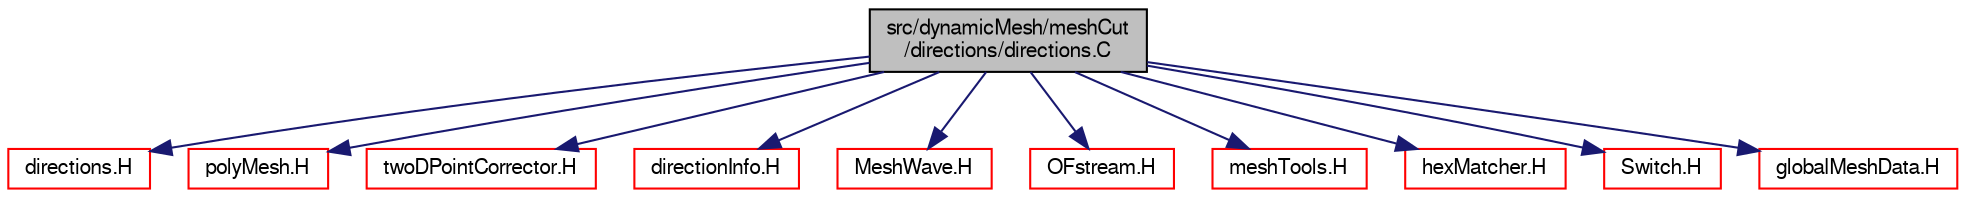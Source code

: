 digraph "src/dynamicMesh/meshCut/directions/directions.C"
{
  bgcolor="transparent";
  edge [fontname="FreeSans",fontsize="10",labelfontname="FreeSans",labelfontsize="10"];
  node [fontname="FreeSans",fontsize="10",shape=record];
  Node0 [label="src/dynamicMesh/meshCut\l/directions/directions.C",height=0.2,width=0.4,color="black", fillcolor="grey75", style="filled", fontcolor="black"];
  Node0 -> Node1 [color="midnightblue",fontsize="10",style="solid",fontname="FreeSans"];
  Node1 [label="directions.H",height=0.2,width=0.4,color="red",URL="$a00491.html"];
  Node0 -> Node88 [color="midnightblue",fontsize="10",style="solid",fontname="FreeSans"];
  Node88 [label="polyMesh.H",height=0.2,width=0.4,color="red",URL="$a11630.html"];
  Node0 -> Node221 [color="midnightblue",fontsize="10",style="solid",fontname="FreeSans"];
  Node221 [label="twoDPointCorrector.H",height=0.2,width=0.4,color="red",URL="$a08270.html"];
  Node0 -> Node223 [color="midnightblue",fontsize="10",style="solid",fontname="FreeSans"];
  Node223 [label="directionInfo.H",height=0.2,width=0.4,color="red",URL="$a00482.html"];
  Node0 -> Node230 [color="midnightblue",fontsize="10",style="solid",fontname="FreeSans"];
  Node230 [label="MeshWave.H",height=0.2,width=0.4,color="red",URL="$a07172.html"];
  Node0 -> Node232 [color="midnightblue",fontsize="10",style="solid",fontname="FreeSans"];
  Node232 [label="OFstream.H",height=0.2,width=0.4,color="red",URL="$a09065.html"];
  Node0 -> Node225 [color="midnightblue",fontsize="10",style="solid",fontname="FreeSans"];
  Node225 [label="meshTools.H",height=0.2,width=0.4,color="red",URL="$a07670.html"];
  Node0 -> Node226 [color="midnightblue",fontsize="10",style="solid",fontname="FreeSans"];
  Node226 [label="hexMatcher.H",height=0.2,width=0.4,color="red",URL="$a11219.html"];
  Node0 -> Node234 [color="midnightblue",fontsize="10",style="solid",fontname="FreeSans"];
  Node234 [label="Switch.H",height=0.2,width=0.4,color="red",URL="$a12158.html"];
  Node0 -> Node235 [color="midnightblue",fontsize="10",style="solid",fontname="FreeSans"];
  Node235 [label="globalMeshData.H",height=0.2,width=0.4,color="red",URL="$a11534.html"];
}

